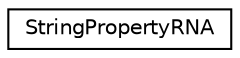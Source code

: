 digraph G
{
  edge [fontname="Helvetica",fontsize="10",labelfontname="Helvetica",labelfontsize="10"];
  node [fontname="Helvetica",fontsize="10",shape=record];
  rankdir=LR;
  Node1 [label="StringPropertyRNA",height=0.2,width=0.4,color="black", fillcolor="white", style="filled",URL="$da/de8/structStringPropertyRNA.html"];
}
